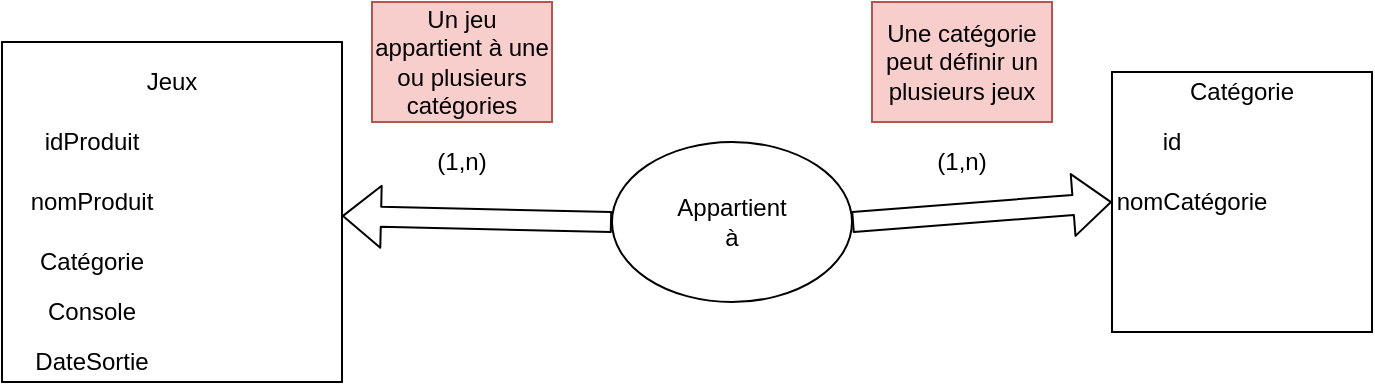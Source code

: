 <mxfile version="12.9.4" type="github"><diagram id="PDetVI6DWrCYzqezXJud" name="Page-1"><mxGraphModel dx="1038" dy="575" grid="1" gridSize="10" guides="1" tooltips="1" connect="1" arrows="1" fold="1" page="1" pageScale="1" pageWidth="827" pageHeight="1169" math="0" shadow="0"><root><mxCell id="0"/><mxCell id="1" parent="0"/><mxCell id="jATvdSsbDSVXRNyUlMBX-1" value="" style="whiteSpace=wrap;html=1;aspect=fixed;" vertex="1" parent="1"><mxGeometry x="35" y="80" width="170" height="170" as="geometry"/></mxCell><mxCell id="jATvdSsbDSVXRNyUlMBX-2" value="Jeux" style="text;html=1;strokeColor=none;fillColor=none;align=center;verticalAlign=middle;whiteSpace=wrap;rounded=0;shadow=0;" vertex="1" parent="1"><mxGeometry x="85" y="90" width="70" height="20" as="geometry"/></mxCell><mxCell id="jATvdSsbDSVXRNyUlMBX-3" value="nomProduit" style="text;html=1;strokeColor=none;fillColor=none;align=center;verticalAlign=middle;whiteSpace=wrap;rounded=0;" vertex="1" parent="1"><mxGeometry x="60" y="150" width="40" height="20" as="geometry"/></mxCell><mxCell id="jATvdSsbDSVXRNyUlMBX-4" value="idProduit" style="text;html=1;strokeColor=none;fillColor=none;align=center;verticalAlign=middle;whiteSpace=wrap;rounded=0;" vertex="1" parent="1"><mxGeometry x="60" y="120" width="40" height="20" as="geometry"/></mxCell><mxCell id="jATvdSsbDSVXRNyUlMBX-7" value="" style="ellipse;whiteSpace=wrap;html=1;shadow=0;" vertex="1" parent="1"><mxGeometry x="340" y="130" width="120" height="80" as="geometry"/></mxCell><mxCell id="jATvdSsbDSVXRNyUlMBX-8" value="" style="whiteSpace=wrap;html=1;aspect=fixed;" vertex="1" parent="1"><mxGeometry x="590" y="95" width="130" height="130" as="geometry"/></mxCell><mxCell id="jATvdSsbDSVXRNyUlMBX-9" value="Catégorie" style="text;html=1;strokeColor=none;fillColor=none;align=center;verticalAlign=middle;whiteSpace=wrap;rounded=0;shadow=0;" vertex="1" parent="1"><mxGeometry x="635" y="95" width="40" height="20" as="geometry"/></mxCell><mxCell id="jATvdSsbDSVXRNyUlMBX-10" value="Catégorie" style="text;html=1;strokeColor=none;fillColor=none;align=center;verticalAlign=middle;whiteSpace=wrap;rounded=0;shadow=0;" vertex="1" parent="1"><mxGeometry x="60" y="180" width="40" height="20" as="geometry"/></mxCell><mxCell id="jATvdSsbDSVXRNyUlMBX-13" value="" style="shape=flexArrow;endArrow=classic;html=1;entryX=0;entryY=0.5;entryDx=0;entryDy=0;exitX=1;exitY=0.5;exitDx=0;exitDy=0;" edge="1" parent="1" source="jATvdSsbDSVXRNyUlMBX-7" target="jATvdSsbDSVXRNyUlMBX-8"><mxGeometry width="50" height="50" relative="1" as="geometry"><mxPoint x="470" y="170" as="sourcePoint"/><mxPoint x="440" y="270" as="targetPoint"/></mxGeometry></mxCell><mxCell id="jATvdSsbDSVXRNyUlMBX-14" value="" style="shape=flexArrow;endArrow=classic;html=1;exitX=0;exitY=0.5;exitDx=0;exitDy=0;" edge="1" parent="1" source="jATvdSsbDSVXRNyUlMBX-7" target="jATvdSsbDSVXRNyUlMBX-1"><mxGeometry width="50" height="50" relative="1" as="geometry"><mxPoint x="470" y="180" as="sourcePoint"/><mxPoint x="600" y="175" as="targetPoint"/></mxGeometry></mxCell><mxCell id="jATvdSsbDSVXRNyUlMBX-15" value="Appartient à" style="text;html=1;strokeColor=none;fillColor=none;align=center;verticalAlign=middle;whiteSpace=wrap;rounded=0;shadow=0;" vertex="1" parent="1"><mxGeometry x="380" y="160" width="40" height="20" as="geometry"/></mxCell><mxCell id="jATvdSsbDSVXRNyUlMBX-16" value="id" style="text;html=1;strokeColor=none;fillColor=none;align=center;verticalAlign=middle;whiteSpace=wrap;rounded=0;shadow=0;" vertex="1" parent="1"><mxGeometry x="600" y="120" width="40" height="20" as="geometry"/></mxCell><mxCell id="jATvdSsbDSVXRNyUlMBX-17" value="nomCatégorie" style="text;html=1;strokeColor=none;fillColor=none;align=center;verticalAlign=middle;whiteSpace=wrap;rounded=0;shadow=0;" vertex="1" parent="1"><mxGeometry x="610" y="150" width="40" height="20" as="geometry"/></mxCell><mxCell id="jATvdSsbDSVXRNyUlMBX-20" value="Un jeu appartient à une ou plusieurs catégories" style="text;html=1;strokeColor=#b85450;fillColor=#f8cecc;align=center;verticalAlign=middle;whiteSpace=wrap;rounded=0;shadow=0;" vertex="1" parent="1"><mxGeometry x="220" y="60" width="90" height="60" as="geometry"/></mxCell><mxCell id="jATvdSsbDSVXRNyUlMBX-21" value="Une catégorie peut définir un plusieurs jeux" style="text;html=1;strokeColor=#b85450;fillColor=#f8cecc;align=center;verticalAlign=middle;whiteSpace=wrap;rounded=0;shadow=0;" vertex="1" parent="1"><mxGeometry x="470" y="60" width="90" height="60" as="geometry"/></mxCell><mxCell id="jATvdSsbDSVXRNyUlMBX-22" value="(1,n)" style="text;html=1;strokeColor=none;fillColor=none;align=center;verticalAlign=middle;whiteSpace=wrap;rounded=0;shadow=0;" vertex="1" parent="1"><mxGeometry x="245" y="130" width="40" height="20" as="geometry"/></mxCell><mxCell id="jATvdSsbDSVXRNyUlMBX-23" value="(1,n)" style="text;html=1;strokeColor=none;fillColor=none;align=center;verticalAlign=middle;whiteSpace=wrap;rounded=0;shadow=0;" vertex="1" parent="1"><mxGeometry x="495" y="130" width="40" height="20" as="geometry"/></mxCell><mxCell id="jATvdSsbDSVXRNyUlMBX-24" value="Console" style="text;html=1;strokeColor=none;fillColor=none;align=center;verticalAlign=middle;whiteSpace=wrap;rounded=0;shadow=0;" vertex="1" parent="1"><mxGeometry x="60" y="205" width="40" height="20" as="geometry"/></mxCell><mxCell id="jATvdSsbDSVXRNyUlMBX-27" value="DateSortie" style="text;html=1;strokeColor=none;fillColor=none;align=center;verticalAlign=middle;whiteSpace=wrap;rounded=0;shadow=0;" vertex="1" parent="1"><mxGeometry x="60" y="230" width="40" height="20" as="geometry"/></mxCell></root></mxGraphModel></diagram></mxfile>